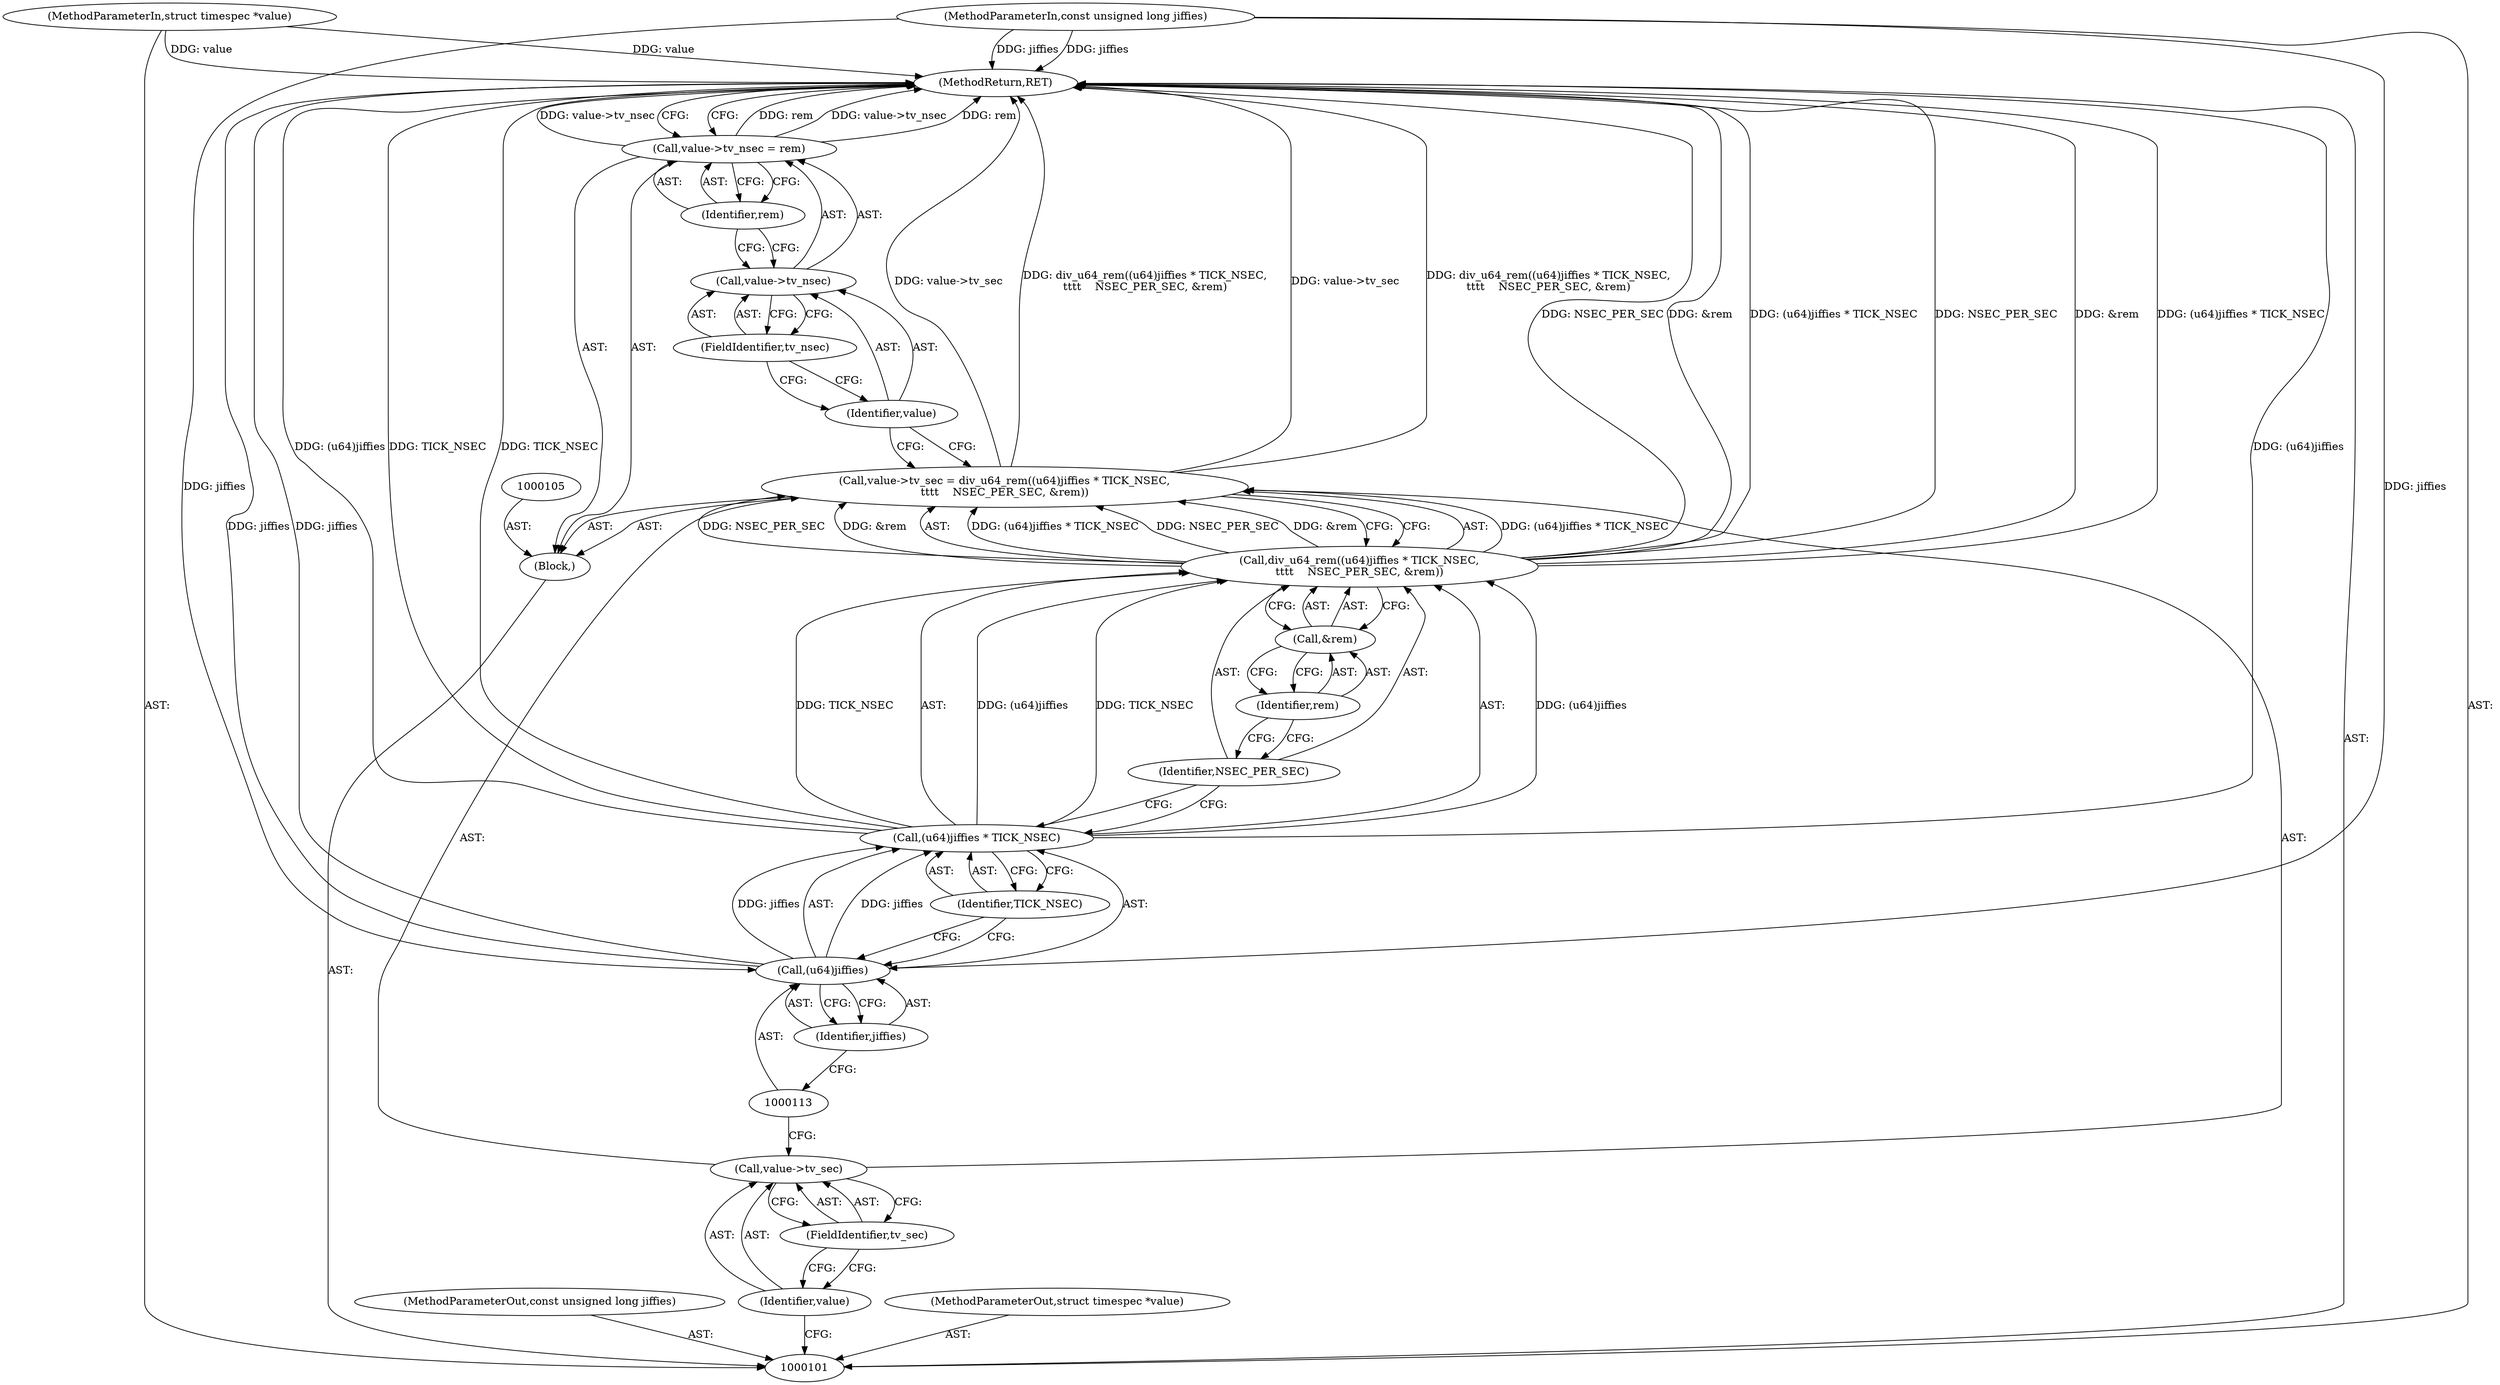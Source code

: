 digraph "0_linux_f8bd2258e2d520dff28c855658bd24bdafb5102d_5" {
"1000124" [label="(MethodReturn,RET)"];
"1000102" [label="(MethodParameterIn,const unsigned long jiffies)"];
"1000162" [label="(MethodParameterOut,const unsigned long jiffies)"];
"1000103" [label="(MethodParameterIn,struct timespec *value)"];
"1000163" [label="(MethodParameterOut,struct timespec *value)"];
"1000119" [label="(Call,value->tv_nsec = rem)"];
"1000120" [label="(Call,value->tv_nsec)"];
"1000121" [label="(Identifier,value)"];
"1000123" [label="(Identifier,rem)"];
"1000122" [label="(FieldIdentifier,tv_nsec)"];
"1000104" [label="(Block,)"];
"1000106" [label="(Call,value->tv_sec = div_u64_rem((u64)jiffies * TICK_NSEC,\n\t\t\t\t    NSEC_PER_SEC, &rem))"];
"1000107" [label="(Call,value->tv_sec)"];
"1000108" [label="(Identifier,value)"];
"1000110" [label="(Call,div_u64_rem((u64)jiffies * TICK_NSEC,\n\t\t\t\t    NSEC_PER_SEC, &rem))"];
"1000111" [label="(Call,(u64)jiffies * TICK_NSEC)"];
"1000112" [label="(Call,(u64)jiffies)"];
"1000114" [label="(Identifier,jiffies)"];
"1000115" [label="(Identifier,TICK_NSEC)"];
"1000109" [label="(FieldIdentifier,tv_sec)"];
"1000117" [label="(Call,&rem)"];
"1000118" [label="(Identifier,rem)"];
"1000116" [label="(Identifier,NSEC_PER_SEC)"];
"1000124" -> "1000101"  [label="AST: "];
"1000124" -> "1000119"  [label="CFG: "];
"1000110" -> "1000124"  [label="DDG: &rem"];
"1000110" -> "1000124"  [label="DDG: (u64)jiffies * TICK_NSEC"];
"1000110" -> "1000124"  [label="DDG: NSEC_PER_SEC"];
"1000106" -> "1000124"  [label="DDG: value->tv_sec"];
"1000106" -> "1000124"  [label="DDG: div_u64_rem((u64)jiffies * TICK_NSEC,\n\t\t\t\t    NSEC_PER_SEC, &rem)"];
"1000112" -> "1000124"  [label="DDG: jiffies"];
"1000119" -> "1000124"  [label="DDG: rem"];
"1000119" -> "1000124"  [label="DDG: value->tv_nsec"];
"1000103" -> "1000124"  [label="DDG: value"];
"1000111" -> "1000124"  [label="DDG: TICK_NSEC"];
"1000111" -> "1000124"  [label="DDG: (u64)jiffies"];
"1000102" -> "1000124"  [label="DDG: jiffies"];
"1000102" -> "1000101"  [label="AST: "];
"1000102" -> "1000124"  [label="DDG: jiffies"];
"1000102" -> "1000112"  [label="DDG: jiffies"];
"1000162" -> "1000101"  [label="AST: "];
"1000103" -> "1000101"  [label="AST: "];
"1000103" -> "1000124"  [label="DDG: value"];
"1000163" -> "1000101"  [label="AST: "];
"1000119" -> "1000104"  [label="AST: "];
"1000119" -> "1000123"  [label="CFG: "];
"1000120" -> "1000119"  [label="AST: "];
"1000123" -> "1000119"  [label="AST: "];
"1000124" -> "1000119"  [label="CFG: "];
"1000119" -> "1000124"  [label="DDG: rem"];
"1000119" -> "1000124"  [label="DDG: value->tv_nsec"];
"1000120" -> "1000119"  [label="AST: "];
"1000120" -> "1000122"  [label="CFG: "];
"1000121" -> "1000120"  [label="AST: "];
"1000122" -> "1000120"  [label="AST: "];
"1000123" -> "1000120"  [label="CFG: "];
"1000121" -> "1000120"  [label="AST: "];
"1000121" -> "1000106"  [label="CFG: "];
"1000122" -> "1000121"  [label="CFG: "];
"1000123" -> "1000119"  [label="AST: "];
"1000123" -> "1000120"  [label="CFG: "];
"1000119" -> "1000123"  [label="CFG: "];
"1000122" -> "1000120"  [label="AST: "];
"1000122" -> "1000121"  [label="CFG: "];
"1000120" -> "1000122"  [label="CFG: "];
"1000104" -> "1000101"  [label="AST: "];
"1000105" -> "1000104"  [label="AST: "];
"1000106" -> "1000104"  [label="AST: "];
"1000119" -> "1000104"  [label="AST: "];
"1000106" -> "1000104"  [label="AST: "];
"1000106" -> "1000110"  [label="CFG: "];
"1000107" -> "1000106"  [label="AST: "];
"1000110" -> "1000106"  [label="AST: "];
"1000121" -> "1000106"  [label="CFG: "];
"1000106" -> "1000124"  [label="DDG: value->tv_sec"];
"1000106" -> "1000124"  [label="DDG: div_u64_rem((u64)jiffies * TICK_NSEC,\n\t\t\t\t    NSEC_PER_SEC, &rem)"];
"1000110" -> "1000106"  [label="DDG: (u64)jiffies * TICK_NSEC"];
"1000110" -> "1000106"  [label="DDG: NSEC_PER_SEC"];
"1000110" -> "1000106"  [label="DDG: &rem"];
"1000107" -> "1000106"  [label="AST: "];
"1000107" -> "1000109"  [label="CFG: "];
"1000108" -> "1000107"  [label="AST: "];
"1000109" -> "1000107"  [label="AST: "];
"1000113" -> "1000107"  [label="CFG: "];
"1000108" -> "1000107"  [label="AST: "];
"1000108" -> "1000101"  [label="CFG: "];
"1000109" -> "1000108"  [label="CFG: "];
"1000110" -> "1000106"  [label="AST: "];
"1000110" -> "1000117"  [label="CFG: "];
"1000111" -> "1000110"  [label="AST: "];
"1000116" -> "1000110"  [label="AST: "];
"1000117" -> "1000110"  [label="AST: "];
"1000106" -> "1000110"  [label="CFG: "];
"1000110" -> "1000124"  [label="DDG: &rem"];
"1000110" -> "1000124"  [label="DDG: (u64)jiffies * TICK_NSEC"];
"1000110" -> "1000124"  [label="DDG: NSEC_PER_SEC"];
"1000110" -> "1000106"  [label="DDG: (u64)jiffies * TICK_NSEC"];
"1000110" -> "1000106"  [label="DDG: NSEC_PER_SEC"];
"1000110" -> "1000106"  [label="DDG: &rem"];
"1000111" -> "1000110"  [label="DDG: (u64)jiffies"];
"1000111" -> "1000110"  [label="DDG: TICK_NSEC"];
"1000111" -> "1000110"  [label="AST: "];
"1000111" -> "1000115"  [label="CFG: "];
"1000112" -> "1000111"  [label="AST: "];
"1000115" -> "1000111"  [label="AST: "];
"1000116" -> "1000111"  [label="CFG: "];
"1000111" -> "1000124"  [label="DDG: TICK_NSEC"];
"1000111" -> "1000124"  [label="DDG: (u64)jiffies"];
"1000111" -> "1000110"  [label="DDG: (u64)jiffies"];
"1000111" -> "1000110"  [label="DDG: TICK_NSEC"];
"1000112" -> "1000111"  [label="DDG: jiffies"];
"1000112" -> "1000111"  [label="AST: "];
"1000112" -> "1000114"  [label="CFG: "];
"1000113" -> "1000112"  [label="AST: "];
"1000114" -> "1000112"  [label="AST: "];
"1000115" -> "1000112"  [label="CFG: "];
"1000112" -> "1000124"  [label="DDG: jiffies"];
"1000112" -> "1000111"  [label="DDG: jiffies"];
"1000102" -> "1000112"  [label="DDG: jiffies"];
"1000114" -> "1000112"  [label="AST: "];
"1000114" -> "1000113"  [label="CFG: "];
"1000112" -> "1000114"  [label="CFG: "];
"1000115" -> "1000111"  [label="AST: "];
"1000115" -> "1000112"  [label="CFG: "];
"1000111" -> "1000115"  [label="CFG: "];
"1000109" -> "1000107"  [label="AST: "];
"1000109" -> "1000108"  [label="CFG: "];
"1000107" -> "1000109"  [label="CFG: "];
"1000117" -> "1000110"  [label="AST: "];
"1000117" -> "1000118"  [label="CFG: "];
"1000118" -> "1000117"  [label="AST: "];
"1000110" -> "1000117"  [label="CFG: "];
"1000118" -> "1000117"  [label="AST: "];
"1000118" -> "1000116"  [label="CFG: "];
"1000117" -> "1000118"  [label="CFG: "];
"1000116" -> "1000110"  [label="AST: "];
"1000116" -> "1000111"  [label="CFG: "];
"1000118" -> "1000116"  [label="CFG: "];
}
